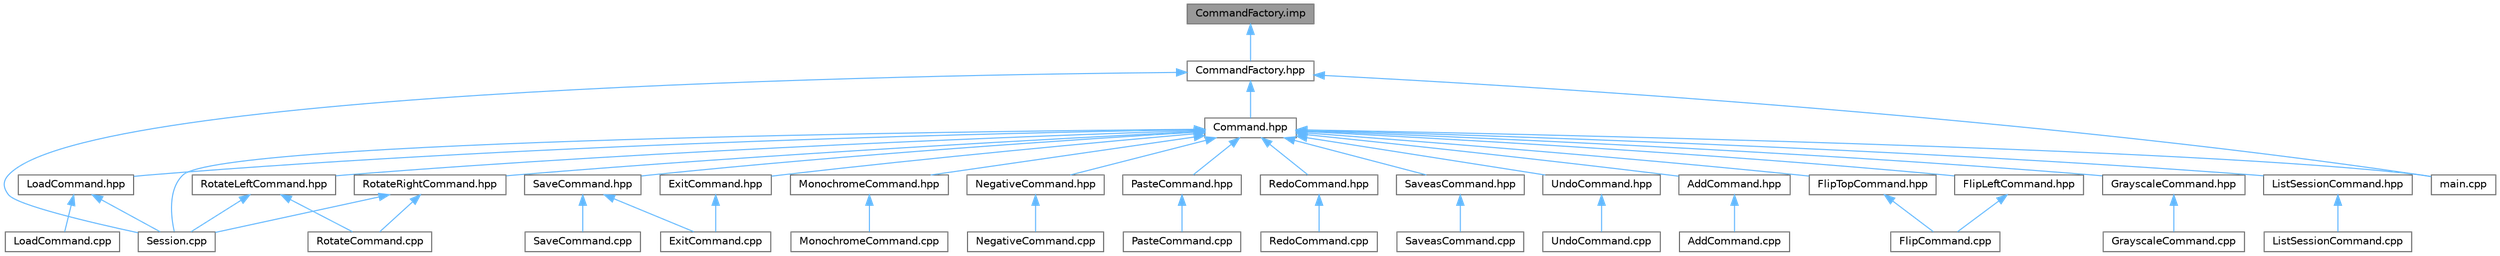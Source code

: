 digraph "CommandFactory.imp"
{
 // INTERACTIVE_SVG=YES
 // LATEX_PDF_SIZE
  bgcolor="transparent";
  edge [fontname=Helvetica,fontsize=10,labelfontname=Helvetica,labelfontsize=10];
  node [fontname=Helvetica,fontsize=10,shape=box,height=0.2,width=0.4];
  Node1 [id="Node000001",label="CommandFactory.imp",height=0.2,width=0.4,color="gray40", fillcolor="grey60", style="filled", fontcolor="black",tooltip=" "];
  Node1 -> Node2 [id="edge1_Node000001_Node000002",dir="back",color="steelblue1",style="solid",tooltip=" "];
  Node2 [id="Node000002",label="CommandFactory.hpp",height=0.2,width=0.4,color="grey40", fillcolor="white", style="filled",URL="$_command_factory_8hpp.html",tooltip=" "];
  Node2 -> Node3 [id="edge2_Node000002_Node000003",dir="back",color="steelblue1",style="solid",tooltip=" "];
  Node3 [id="Node000003",label="Command.hpp",height=0.2,width=0.4,color="grey40", fillcolor="white", style="filled",URL="$_command_8hpp.html",tooltip=" "];
  Node3 -> Node4 [id="edge3_Node000003_Node000004",dir="back",color="steelblue1",style="solid",tooltip=" "];
  Node4 [id="Node000004",label="AddCommand.hpp",height=0.2,width=0.4,color="grey40", fillcolor="white", style="filled",URL="$_add_command_8hpp.html",tooltip=" "];
  Node4 -> Node5 [id="edge4_Node000004_Node000005",dir="back",color="steelblue1",style="solid",tooltip=" "];
  Node5 [id="Node000005",label="AddCommand.cpp",height=0.2,width=0.4,color="grey40", fillcolor="white", style="filled",URL="$_add_command_8cpp.html",tooltip=" "];
  Node3 -> Node6 [id="edge5_Node000003_Node000006",dir="back",color="steelblue1",style="solid",tooltip=" "];
  Node6 [id="Node000006",label="ExitCommand.hpp",height=0.2,width=0.4,color="grey40", fillcolor="white", style="filled",URL="$_exit_command_8hpp.html",tooltip=" "];
  Node6 -> Node7 [id="edge6_Node000006_Node000007",dir="back",color="steelblue1",style="solid",tooltip=" "];
  Node7 [id="Node000007",label="ExitCommand.cpp",height=0.2,width=0.4,color="grey40", fillcolor="white", style="filled",URL="$_exit_command_8cpp.html",tooltip=" "];
  Node3 -> Node8 [id="edge7_Node000003_Node000008",dir="back",color="steelblue1",style="solid",tooltip=" "];
  Node8 [id="Node000008",label="FlipLeftCommand.hpp",height=0.2,width=0.4,color="grey40", fillcolor="white", style="filled",URL="$_flip_left_command_8hpp.html",tooltip=" "];
  Node8 -> Node9 [id="edge8_Node000008_Node000009",dir="back",color="steelblue1",style="solid",tooltip=" "];
  Node9 [id="Node000009",label="FlipCommand.cpp",height=0.2,width=0.4,color="grey40", fillcolor="white", style="filled",URL="$_flip_command_8cpp.html",tooltip=" "];
  Node3 -> Node10 [id="edge9_Node000003_Node000010",dir="back",color="steelblue1",style="solid",tooltip=" "];
  Node10 [id="Node000010",label="FlipTopCommand.hpp",height=0.2,width=0.4,color="grey40", fillcolor="white", style="filled",URL="$_flip_top_command_8hpp.html",tooltip=" "];
  Node10 -> Node9 [id="edge10_Node000010_Node000009",dir="back",color="steelblue1",style="solid",tooltip=" "];
  Node3 -> Node11 [id="edge11_Node000003_Node000011",dir="back",color="steelblue1",style="solid",tooltip=" "];
  Node11 [id="Node000011",label="GrayscaleCommand.hpp",height=0.2,width=0.4,color="grey40", fillcolor="white", style="filled",URL="$_grayscale_command_8hpp.html",tooltip=" "];
  Node11 -> Node12 [id="edge12_Node000011_Node000012",dir="back",color="steelblue1",style="solid",tooltip=" "];
  Node12 [id="Node000012",label="GrayscaleCommand.cpp",height=0.2,width=0.4,color="grey40", fillcolor="white", style="filled",URL="$_grayscale_command_8cpp.html",tooltip=" "];
  Node3 -> Node13 [id="edge13_Node000003_Node000013",dir="back",color="steelblue1",style="solid",tooltip=" "];
  Node13 [id="Node000013",label="ListSessionCommand.hpp",height=0.2,width=0.4,color="grey40", fillcolor="white", style="filled",URL="$_list_session_command_8hpp.html",tooltip=" "];
  Node13 -> Node14 [id="edge14_Node000013_Node000014",dir="back",color="steelblue1",style="solid",tooltip=" "];
  Node14 [id="Node000014",label="ListSessionCommand.cpp",height=0.2,width=0.4,color="grey40", fillcolor="white", style="filled",URL="$_list_session_command_8cpp.html",tooltip=" "];
  Node3 -> Node15 [id="edge15_Node000003_Node000015",dir="back",color="steelblue1",style="solid",tooltip=" "];
  Node15 [id="Node000015",label="LoadCommand.hpp",height=0.2,width=0.4,color="grey40", fillcolor="white", style="filled",URL="$_load_command_8hpp.html",tooltip=" "];
  Node15 -> Node16 [id="edge16_Node000015_Node000016",dir="back",color="steelblue1",style="solid",tooltip=" "];
  Node16 [id="Node000016",label="LoadCommand.cpp",height=0.2,width=0.4,color="grey40", fillcolor="white", style="filled",URL="$_load_command_8cpp.html",tooltip=" "];
  Node15 -> Node17 [id="edge17_Node000015_Node000017",dir="back",color="steelblue1",style="solid",tooltip=" "];
  Node17 [id="Node000017",label="Session.cpp",height=0.2,width=0.4,color="grey40", fillcolor="white", style="filled",URL="$_session_8cpp.html",tooltip=" "];
  Node3 -> Node18 [id="edge18_Node000003_Node000018",dir="back",color="steelblue1",style="solid",tooltip=" "];
  Node18 [id="Node000018",label="MonochromeCommand.hpp",height=0.2,width=0.4,color="grey40", fillcolor="white", style="filled",URL="$_monochrome_command_8hpp.html",tooltip=" "];
  Node18 -> Node19 [id="edge19_Node000018_Node000019",dir="back",color="steelblue1",style="solid",tooltip=" "];
  Node19 [id="Node000019",label="MonochromeCommand.cpp",height=0.2,width=0.4,color="grey40", fillcolor="white", style="filled",URL="$_monochrome_command_8cpp.html",tooltip=" "];
  Node3 -> Node20 [id="edge20_Node000003_Node000020",dir="back",color="steelblue1",style="solid",tooltip=" "];
  Node20 [id="Node000020",label="NegativeCommand.hpp",height=0.2,width=0.4,color="grey40", fillcolor="white", style="filled",URL="$_negative_command_8hpp.html",tooltip=" "];
  Node20 -> Node21 [id="edge21_Node000020_Node000021",dir="back",color="steelblue1",style="solid",tooltip=" "];
  Node21 [id="Node000021",label="NegativeCommand.cpp",height=0.2,width=0.4,color="grey40", fillcolor="white", style="filled",URL="$_negative_command_8cpp.html",tooltip=" "];
  Node3 -> Node22 [id="edge22_Node000003_Node000022",dir="back",color="steelblue1",style="solid",tooltip=" "];
  Node22 [id="Node000022",label="PasteCommand.hpp",height=0.2,width=0.4,color="grey40", fillcolor="white", style="filled",URL="$_paste_command_8hpp.html",tooltip=" "];
  Node22 -> Node23 [id="edge23_Node000022_Node000023",dir="back",color="steelblue1",style="solid",tooltip=" "];
  Node23 [id="Node000023",label="PasteCommand.cpp",height=0.2,width=0.4,color="grey40", fillcolor="white", style="filled",URL="$_paste_command_8cpp.html",tooltip=" "];
  Node3 -> Node24 [id="edge24_Node000003_Node000024",dir="back",color="steelblue1",style="solid",tooltip=" "];
  Node24 [id="Node000024",label="RedoCommand.hpp",height=0.2,width=0.4,color="grey40", fillcolor="white", style="filled",URL="$_redo_command_8hpp.html",tooltip=" "];
  Node24 -> Node25 [id="edge25_Node000024_Node000025",dir="back",color="steelblue1",style="solid",tooltip=" "];
  Node25 [id="Node000025",label="RedoCommand.cpp",height=0.2,width=0.4,color="grey40", fillcolor="white", style="filled",URL="$_redo_command_8cpp.html",tooltip=" "];
  Node3 -> Node26 [id="edge26_Node000003_Node000026",dir="back",color="steelblue1",style="solid",tooltip=" "];
  Node26 [id="Node000026",label="RotateLeftCommand.hpp",height=0.2,width=0.4,color="grey40", fillcolor="white", style="filled",URL="$_rotate_left_command_8hpp.html",tooltip=" "];
  Node26 -> Node27 [id="edge27_Node000026_Node000027",dir="back",color="steelblue1",style="solid",tooltip=" "];
  Node27 [id="Node000027",label="RotateCommand.cpp",height=0.2,width=0.4,color="grey40", fillcolor="white", style="filled",URL="$_rotate_command_8cpp.html",tooltip=" "];
  Node26 -> Node17 [id="edge28_Node000026_Node000017",dir="back",color="steelblue1",style="solid",tooltip=" "];
  Node3 -> Node28 [id="edge29_Node000003_Node000028",dir="back",color="steelblue1",style="solid",tooltip=" "];
  Node28 [id="Node000028",label="RotateRightCommand.hpp",height=0.2,width=0.4,color="grey40", fillcolor="white", style="filled",URL="$_rotate_right_command_8hpp.html",tooltip=" "];
  Node28 -> Node27 [id="edge30_Node000028_Node000027",dir="back",color="steelblue1",style="solid",tooltip=" "];
  Node28 -> Node17 [id="edge31_Node000028_Node000017",dir="back",color="steelblue1",style="solid",tooltip=" "];
  Node3 -> Node29 [id="edge32_Node000003_Node000029",dir="back",color="steelblue1",style="solid",tooltip=" "];
  Node29 [id="Node000029",label="SaveCommand.hpp",height=0.2,width=0.4,color="grey40", fillcolor="white", style="filled",URL="$_save_command_8hpp.html",tooltip=" "];
  Node29 -> Node7 [id="edge33_Node000029_Node000007",dir="back",color="steelblue1",style="solid",tooltip=" "];
  Node29 -> Node30 [id="edge34_Node000029_Node000030",dir="back",color="steelblue1",style="solid",tooltip=" "];
  Node30 [id="Node000030",label="SaveCommand.cpp",height=0.2,width=0.4,color="grey40", fillcolor="white", style="filled",URL="$_save_command_8cpp.html",tooltip=" "];
  Node3 -> Node31 [id="edge35_Node000003_Node000031",dir="back",color="steelblue1",style="solid",tooltip=" "];
  Node31 [id="Node000031",label="SaveasCommand.hpp",height=0.2,width=0.4,color="grey40", fillcolor="white", style="filled",URL="$_saveas_command_8hpp.html",tooltip=" "];
  Node31 -> Node32 [id="edge36_Node000031_Node000032",dir="back",color="steelblue1",style="solid",tooltip=" "];
  Node32 [id="Node000032",label="SaveasCommand.cpp",height=0.2,width=0.4,color="grey40", fillcolor="white", style="filled",URL="$_saveas_command_8cpp.html",tooltip=" "];
  Node3 -> Node17 [id="edge37_Node000003_Node000017",dir="back",color="steelblue1",style="solid",tooltip=" "];
  Node3 -> Node33 [id="edge38_Node000003_Node000033",dir="back",color="steelblue1",style="solid",tooltip=" "];
  Node33 [id="Node000033",label="UndoCommand.hpp",height=0.2,width=0.4,color="grey40", fillcolor="white", style="filled",URL="$_undo_command_8hpp.html",tooltip=" "];
  Node33 -> Node34 [id="edge39_Node000033_Node000034",dir="back",color="steelblue1",style="solid",tooltip=" "];
  Node34 [id="Node000034",label="UndoCommand.cpp",height=0.2,width=0.4,color="grey40", fillcolor="white", style="filled",URL="$_undo_command_8cpp.html",tooltip=" "];
  Node3 -> Node35 [id="edge40_Node000003_Node000035",dir="back",color="steelblue1",style="solid",tooltip=" "];
  Node35 [id="Node000035",label="main.cpp",height=0.2,width=0.4,color="grey40", fillcolor="white", style="filled",URL="$main_8cpp.html",tooltip=" "];
  Node2 -> Node17 [id="edge41_Node000002_Node000017",dir="back",color="steelblue1",style="solid",tooltip=" "];
  Node2 -> Node35 [id="edge42_Node000002_Node000035",dir="back",color="steelblue1",style="solid",tooltip=" "];
}
